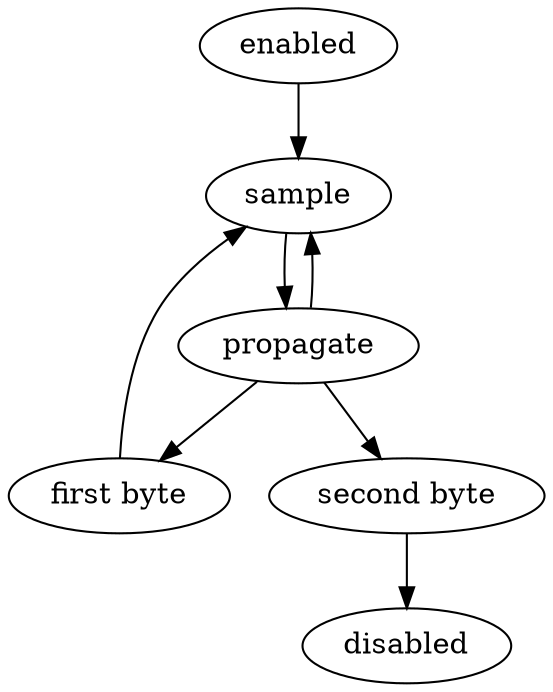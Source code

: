
digraph spi_ctl {
    "enabled" -> sample;

    sample -> propagate;
    propagate -> sample;

    propagate -> "first byte";
    "first byte" -> sample;
    propagate -> "second byte";

    "second byte" -> "disabled";
}
